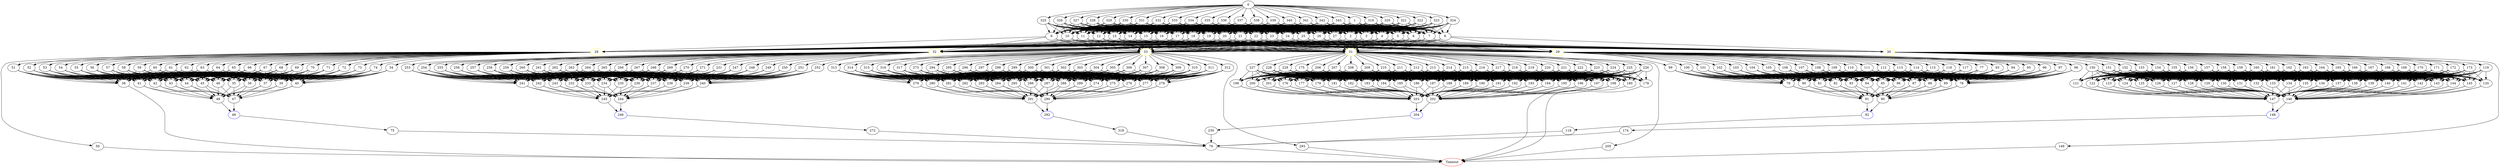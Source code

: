 digraph G {
	0 -> 1;
	0 -> 319;
	0 -> 320;
	0 -> 321;
	0 -> 322;
	0 -> 323;
	0 -> 324;
	0 -> 325;
	0 -> 326;
	0 -> 327;
	0 -> 328;
	0 -> 329;
	0 -> 330;
	0 -> 331;
	0 -> 332;
	0 -> 333;
	0 -> 334;
	0 -> 335;
	0 -> 336;
	0 -> 337;
	0 -> 338;
	0 -> 339;
	0 -> 340;
	0 -> 341;
	0 -> 342;
	0 -> 343;
	1 -> 2;
	1 -> 3;
	1 -> 4;
	1 -> 5;
	1 -> 6;
	1 -> 7;
	1 -> 8;
	1 -> 9;
	1 -> 10;
	1 -> 11;
	1 -> 12;
	1 -> 13;
	1 -> 14;
	1 -> 15;
	1 -> 16;
	1 -> 17;
	1 -> 18;
	1 -> 19;
	1 -> 20;
	1 -> 21;
	1 -> 22;
	1 -> 23;
	1 -> 24;
	1 -> 25;
	1 -> 26;
	1 -> 27;
	2 -> "28";
28 [color=yellow];
	2 -> "29";
29 [color=yellow];
	2 -> "30";
30 [color=yellow];
	2 -> "31";
31 [color=yellow];
	2 -> "32";
32 [color=yellow];
	2 -> "33";
33 [color=yellow];
	3 -> "28";
28 [color=yellow];
	3 -> "29";
29 [color=yellow];
	3 -> "30";
30 [color=yellow];
	3 -> "31";
31 [color=yellow];
	3 -> "32";
32 [color=yellow];
	3 -> "33";
33 [color=yellow];
	4 -> "28";
28 [color=yellow];
	4 -> "29";
29 [color=yellow];
	4 -> "30";
30 [color=yellow];
	4 -> "31";
31 [color=yellow];
	4 -> "32";
32 [color=yellow];
	4 -> "33";
33 [color=yellow];
	5 -> "28";
28 [color=yellow];
	5 -> "29";
29 [color=yellow];
	5 -> "30";
30 [color=yellow];
	5 -> "31";
31 [color=yellow];
	5 -> "32";
32 [color=yellow];
	5 -> "33";
33 [color=yellow];
	6 -> "28";
28 [color=yellow];
	6 -> "29";
29 [color=yellow];
	6 -> "30";
30 [color=yellow];
	6 -> "31";
31 [color=yellow];
	6 -> "32";
32 [color=yellow];
	6 -> "33";
33 [color=yellow];
	7 -> "28";
28 [color=yellow];
	7 -> "29";
29 [color=yellow];
	7 -> "30";
30 [color=yellow];
	7 -> "31";
31 [color=yellow];
	7 -> "32";
32 [color=yellow];
	7 -> "33";
33 [color=yellow];
	8 -> "28";
28 [color=yellow];
	8 -> "29";
29 [color=yellow];
	8 -> "30";
30 [color=yellow];
	8 -> "31";
31 [color=yellow];
	8 -> "32";
32 [color=yellow];
	8 -> "33";
33 [color=yellow];
	9 -> "28";
28 [color=yellow];
	9 -> "29";
29 [color=yellow];
	9 -> "30";
30 [color=yellow];
	9 -> "31";
31 [color=yellow];
	9 -> "32";
32 [color=yellow];
	9 -> "33";
33 [color=yellow];
	10 -> "28";
28 [color=yellow];
	10 -> "29";
29 [color=yellow];
	10 -> "30";
30 [color=yellow];
	10 -> "31";
31 [color=yellow];
	10 -> "32";
32 [color=yellow];
	10 -> "33";
33 [color=yellow];
	11 -> "28";
28 [color=yellow];
	11 -> "29";
29 [color=yellow];
	11 -> "30";
30 [color=yellow];
	11 -> "31";
31 [color=yellow];
	11 -> "32";
32 [color=yellow];
	11 -> "33";
33 [color=yellow];
	12 -> "28";
28 [color=yellow];
	12 -> "29";
29 [color=yellow];
	12 -> "30";
30 [color=yellow];
	12 -> "31";
31 [color=yellow];
	12 -> "32";
32 [color=yellow];
	12 -> "33";
33 [color=yellow];
	13 -> "28";
28 [color=yellow];
	13 -> "29";
29 [color=yellow];
	13 -> "30";
30 [color=yellow];
	13 -> "31";
31 [color=yellow];
	13 -> "32";
32 [color=yellow];
	13 -> "33";
33 [color=yellow];
	14 -> "28";
28 [color=yellow];
	14 -> "29";
29 [color=yellow];
	14 -> "30";
30 [color=yellow];
	14 -> "31";
31 [color=yellow];
	14 -> "32";
32 [color=yellow];
	14 -> "33";
33 [color=yellow];
	15 -> "28";
28 [color=yellow];
	15 -> "29";
29 [color=yellow];
	15 -> "30";
30 [color=yellow];
	15 -> "31";
31 [color=yellow];
	15 -> "32";
32 [color=yellow];
	15 -> "33";
33 [color=yellow];
	16 -> "28";
28 [color=yellow];
	16 -> "29";
29 [color=yellow];
	16 -> "30";
30 [color=yellow];
	16 -> "31";
31 [color=yellow];
	16 -> "32";
32 [color=yellow];
	16 -> "33";
33 [color=yellow];
	17 -> "28";
28 [color=yellow];
	17 -> "29";
29 [color=yellow];
	17 -> "30";
30 [color=yellow];
	17 -> "31";
31 [color=yellow];
	17 -> "32";
32 [color=yellow];
	17 -> "33";
33 [color=yellow];
	18 -> "28";
28 [color=yellow];
	18 -> "29";
29 [color=yellow];
	18 -> "30";
30 [color=yellow];
	18 -> "31";
31 [color=yellow];
	18 -> "32";
32 [color=yellow];
	18 -> "33";
33 [color=yellow];
	19 -> "28";
28 [color=yellow];
	19 -> "29";
29 [color=yellow];
	19 -> "30";
30 [color=yellow];
	19 -> "31";
31 [color=yellow];
	19 -> "32";
32 [color=yellow];
	19 -> "33";
33 [color=yellow];
	20 -> "28";
28 [color=yellow];
	20 -> "29";
29 [color=yellow];
	20 -> "30";
30 [color=yellow];
	20 -> "31";
31 [color=yellow];
	20 -> "32";
32 [color=yellow];
	20 -> "33";
33 [color=yellow];
	21 -> "28";
28 [color=yellow];
	21 -> "29";
29 [color=yellow];
	21 -> "30";
30 [color=yellow];
	21 -> "31";
31 [color=yellow];
	21 -> "32";
32 [color=yellow];
	21 -> "33";
33 [color=yellow];
	22 -> "28";
28 [color=yellow];
	22 -> "29";
29 [color=yellow];
	22 -> "30";
30 [color=yellow];
	22 -> "31";
31 [color=yellow];
	22 -> "32";
32 [color=yellow];
	22 -> "33";
33 [color=yellow];
	23 -> "28";
28 [color=yellow];
	23 -> "29";
29 [color=yellow];
	23 -> "30";
30 [color=yellow];
	23 -> "31";
31 [color=yellow];
	23 -> "32";
32 [color=yellow];
	23 -> "33";
33 [color=yellow];
	24 -> "28";
28 [color=yellow];
	24 -> "29";
29 [color=yellow];
	24 -> "30";
30 [color=yellow];
	24 -> "31";
31 [color=yellow];
	24 -> "32";
32 [color=yellow];
	24 -> "33";
33 [color=yellow];
	25 -> "28";
28 [color=yellow];
	25 -> "29";
29 [color=yellow];
	25 -> "30";
30 [color=yellow];
	25 -> "31";
31 [color=yellow];
	25 -> "32";
32 [color=yellow];
	25 -> "33";
33 [color=yellow];
	26 -> "28";
28 [color=yellow];
	26 -> "29";
29 [color=yellow];
	26 -> "30";
30 [color=yellow];
	26 -> "31";
31 [color=yellow];
	26 -> "32";
32 [color=yellow];
	26 -> "33";
33 [color=yellow];
	27 -> "28";
28 [color=yellow];
	27 -> "29";
29 [color=yellow];
	27 -> "30";
30 [color=yellow];
	27 -> "31";
31 [color=yellow];
	27 -> "32";
32 [color=yellow];
	27 -> "33";
33 [color=yellow];
	28 -> 34;
	28 -> 50;
	28 -> 51;
	28 -> 52;
	28 -> 53;
	28 -> 54;
	28 -> 55;
	28 -> 56;
	28 -> 57;
	28 -> 58;
	28 -> 59;
	28 -> 60;
	28 -> 61;
	28 -> 62;
	28 -> 63;
	28 -> 64;
	28 -> 65;
	28 -> 66;
	28 -> 67;
	28 -> 68;
	28 -> 69;
	28 -> 70;
	28 -> 71;
	28 -> 72;
	28 -> 73;
	28 -> 74;
	29 -> 77;
	29 -> 93;
	29 -> 94;
	29 -> 95;
	29 -> 96;
	29 -> 97;
	29 -> 98;
	29 -> 99;
	29 -> 100;
	29 -> 101;
	29 -> 102;
	29 -> 103;
	29 -> 104;
	29 -> 105;
	29 -> 106;
	29 -> 107;
	29 -> 108;
	29 -> 109;
	29 -> 110;
	29 -> 111;
	29 -> 112;
	29 -> 113;
	29 -> 114;
	29 -> 115;
	29 -> 116;
	29 -> 117;
	30 -> 119;
	30 -> 149;
	30 -> 150;
	30 -> 151;
	30 -> 152;
	30 -> 153;
	30 -> 154;
	30 -> 155;
	30 -> 156;
	30 -> 157;
	30 -> 158;
	30 -> 159;
	30 -> 160;
	30 -> 161;
	30 -> 162;
	30 -> 163;
	30 -> 164;
	30 -> 165;
	30 -> 166;
	30 -> 167;
	30 -> 168;
	30 -> 169;
	30 -> 170;
	30 -> 171;
	30 -> 172;
	30 -> 173;
	31 -> 175;
	31 -> 205;
	31 -> 206;
	31 -> 207;
	31 -> 208;
	31 -> 209;
	31 -> 210;
	31 -> 211;
	31 -> 212;
	31 -> 213;
	31 -> 214;
	31 -> 215;
	31 -> 216;
	31 -> 217;
	31 -> 218;
	31 -> 219;
	31 -> 220;
	31 -> 221;
	31 -> 222;
	31 -> 223;
	31 -> 224;
	31 -> 225;
	31 -> 226;
	31 -> 227;
	31 -> 228;
	31 -> 229;
	32 -> 231;
	32 -> 247;
	32 -> 248;
	32 -> 249;
	32 -> 250;
	32 -> 251;
	32 -> 252;
	32 -> 253;
	32 -> 254;
	32 -> 255;
	32 -> 256;
	32 -> 257;
	32 -> 258;
	32 -> 259;
	32 -> 260;
	32 -> 261;
	32 -> 262;
	32 -> 263;
	32 -> 264;
	32 -> 265;
	32 -> 266;
	32 -> 267;
	32 -> 268;
	32 -> 269;
	32 -> 270;
	32 -> 271;
	33 -> 273;
	33 -> 293;
	33 -> 294;
	33 -> 295;
	33 -> 296;
	33 -> 297;
	33 -> 298;
	33 -> 299;
	33 -> 300;
	33 -> 301;
	33 -> 302;
	33 -> 303;
	33 -> 304;
	33 -> 305;
	33 -> 306;
	33 -> 307;
	33 -> 308;
	33 -> 309;
	33 -> 310;
	33 -> 311;
	33 -> 312;
	33 -> 313;
	33 -> 314;
	33 -> 315;
	33 -> 316;
	33 -> 317;
	34 -> 35;
	34 -> 36;
	34 -> 37;
	34 -> 38;
	34 -> 39;
	34 -> 40;
	34 -> 41;
	34 -> 42;
	34 -> 43;
	34 -> 44;
	34 -> 45;
	34 -> 46;
	35 -> 47;
	35 -> 48;
	36 -> 47;
	36 -> 48;
	37 -> 47;
	37 -> 48;
	38 -> "Timeout";
Timeout [color=red];
	39 -> 47;
	39 -> 48;
	40 -> 47;
	40 -> 48;
	41 -> 47;
	41 -> 48;
	42 -> 47;
	42 -> 48;
	43 -> 47;
	43 -> 48;
	44 -> 47;
	44 -> 48;
	45 -> 47;
	45 -> 48;
	46 -> 47;
	46 -> 48;
	47 -> "49";
49 [color=blue];
	48 -> "49";
49 [color=blue];
	49 -> 75;
	50 -> "Timeout";
Timeout [color=red];
	51 -> 35;
	51 -> 36;
	51 -> 37;
	51 -> 38;
	51 -> 39;
	51 -> 40;
	51 -> 41;
	51 -> 42;
	51 -> 43;
	51 -> 44;
	51 -> 45;
	51 -> 46;
	52 -> 35;
	52 -> 36;
	52 -> 37;
	52 -> 38;
	52 -> 39;
	52 -> 40;
	52 -> 41;
	52 -> 42;
	52 -> 43;
	52 -> 44;
	52 -> 45;
	52 -> 46;
	53 -> 35;
	53 -> 36;
	53 -> 37;
	53 -> 38;
	53 -> 39;
	53 -> 40;
	53 -> 41;
	53 -> 42;
	53 -> 43;
	53 -> 44;
	53 -> 45;
	53 -> 46;
	54 -> 35;
	54 -> 36;
	54 -> 37;
	54 -> 38;
	54 -> 39;
	54 -> 40;
	54 -> 41;
	54 -> 42;
	54 -> 43;
	54 -> 44;
	54 -> 45;
	54 -> 46;
	55 -> 35;
	55 -> 36;
	55 -> 37;
	55 -> 38;
	55 -> 39;
	55 -> 40;
	55 -> 41;
	55 -> 42;
	55 -> 43;
	55 -> 44;
	55 -> 45;
	55 -> 46;
	56 -> 35;
	56 -> 36;
	56 -> 37;
	56 -> 38;
	56 -> 39;
	56 -> 40;
	56 -> 41;
	56 -> 42;
	56 -> 43;
	56 -> 44;
	56 -> 45;
	56 -> 46;
	57 -> 35;
	57 -> 36;
	57 -> 37;
	57 -> 38;
	57 -> 39;
	57 -> 40;
	57 -> 41;
	57 -> 42;
	57 -> 43;
	57 -> 44;
	57 -> 45;
	57 -> 46;
	58 -> 35;
	58 -> 36;
	58 -> 37;
	58 -> 38;
	58 -> 39;
	58 -> 40;
	58 -> 41;
	58 -> 42;
	58 -> 43;
	58 -> 44;
	58 -> 45;
	58 -> 46;
	59 -> 35;
	59 -> 36;
	59 -> 37;
	59 -> 38;
	59 -> 39;
	59 -> 40;
	59 -> 41;
	59 -> 42;
	59 -> 43;
	59 -> 44;
	59 -> 45;
	59 -> 46;
	60 -> 35;
	60 -> 36;
	60 -> 37;
	60 -> 38;
	60 -> 39;
	60 -> 40;
	60 -> 41;
	60 -> 42;
	60 -> 43;
	60 -> 44;
	60 -> 45;
	60 -> 46;
	61 -> 35;
	61 -> 36;
	61 -> 37;
	61 -> 38;
	61 -> 39;
	61 -> 40;
	61 -> 41;
	61 -> 42;
	61 -> 43;
	61 -> 44;
	61 -> 45;
	61 -> 46;
	62 -> 35;
	62 -> 36;
	62 -> 37;
	62 -> 38;
	62 -> 39;
	62 -> 40;
	62 -> 41;
	62 -> 42;
	62 -> 43;
	62 -> 44;
	62 -> 45;
	62 -> 46;
	63 -> 35;
	63 -> 36;
	63 -> 37;
	63 -> 38;
	63 -> 39;
	63 -> 40;
	63 -> 41;
	63 -> 42;
	63 -> 43;
	63 -> 44;
	63 -> 45;
	63 -> 46;
	64 -> 35;
	64 -> 36;
	64 -> 37;
	64 -> 38;
	64 -> 39;
	64 -> 40;
	64 -> 41;
	64 -> 42;
	64 -> 43;
	64 -> 44;
	64 -> 45;
	64 -> 46;
	65 -> 35;
	65 -> 36;
	65 -> 37;
	65 -> 38;
	65 -> 39;
	65 -> 40;
	65 -> 41;
	65 -> 42;
	65 -> 43;
	65 -> 44;
	65 -> 45;
	65 -> 46;
	66 -> 35;
	66 -> 36;
	66 -> 37;
	66 -> 38;
	66 -> 39;
	66 -> 40;
	66 -> 41;
	66 -> 42;
	66 -> 43;
	66 -> 44;
	66 -> 45;
	66 -> 46;
	67 -> 35;
	67 -> 36;
	67 -> 37;
	67 -> 38;
	67 -> 39;
	67 -> 40;
	67 -> 41;
	67 -> 42;
	67 -> 43;
	67 -> 44;
	67 -> 45;
	67 -> 46;
	68 -> 35;
	68 -> 36;
	68 -> 37;
	68 -> 38;
	68 -> 39;
	68 -> 40;
	68 -> 41;
	68 -> 42;
	68 -> 43;
	68 -> 44;
	68 -> 45;
	68 -> 46;
	69 -> 35;
	69 -> 36;
	69 -> 37;
	69 -> 38;
	69 -> 39;
	69 -> 40;
	69 -> 41;
	69 -> 42;
	69 -> 43;
	69 -> 44;
	69 -> 45;
	69 -> 46;
	70 -> 35;
	70 -> 36;
	70 -> 37;
	70 -> 38;
	70 -> 39;
	70 -> 40;
	70 -> 41;
	70 -> 42;
	70 -> 43;
	70 -> 44;
	70 -> 45;
	70 -> 46;
	71 -> 35;
	71 -> 36;
	71 -> 37;
	71 -> 38;
	71 -> 39;
	71 -> 40;
	71 -> 41;
	71 -> 42;
	71 -> 43;
	71 -> 44;
	71 -> 45;
	71 -> 46;
	72 -> 35;
	72 -> 36;
	72 -> 37;
	72 -> 38;
	72 -> 39;
	72 -> 40;
	72 -> 41;
	72 -> 42;
	72 -> 43;
	72 -> 44;
	72 -> 45;
	72 -> 46;
	73 -> 35;
	73 -> 36;
	73 -> 37;
	73 -> 38;
	73 -> 39;
	73 -> 40;
	73 -> 41;
	73 -> 42;
	73 -> 43;
	73 -> 44;
	73 -> 45;
	73 -> 46;
	74 -> 35;
	74 -> 36;
	74 -> 37;
	74 -> 38;
	74 -> 39;
	74 -> 40;
	74 -> 41;
	74 -> 42;
	74 -> 43;
	74 -> 44;
	74 -> 45;
	74 -> 46;
	75 -> 76;
	76 -> "Timeout";
Timeout [color=red];
	77 -> 78;
	77 -> 79;
	77 -> 80;
	77 -> 81;
	77 -> 82;
	77 -> 83;
	77 -> 84;
	77 -> 85;
	77 -> 86;
	77 -> 87;
	77 -> 88;
	77 -> 89;
	78 -> 90;
	78 -> 91;
	79 -> 90;
	79 -> 91;
	80 -> 90;
	80 -> 91;
	81 -> 90;
	81 -> 91;
	82 -> 90;
	82 -> 91;
	83 -> 90;
	83 -> 91;
	84 -> 90;
	84 -> 91;
	85 -> 90;
	85 -> 91;
	86 -> 90;
	86 -> 91;
	87 -> 90;
	87 -> 91;
	88 -> 90;
	88 -> 91;
	89 -> 90;
	89 -> 91;
	90 -> "92";
92 [color=blue];
	91 -> "92";
92 [color=blue];
	92 -> 118;
	93 -> 78;
	93 -> 79;
	93 -> 80;
	93 -> 81;
	93 -> 82;
	93 -> 83;
	93 -> 84;
	93 -> 85;
	93 -> 86;
	93 -> 87;
	93 -> 88;
	93 -> 89;
	94 -> 78;
	94 -> 79;
	94 -> 80;
	94 -> 81;
	94 -> 82;
	94 -> 83;
	94 -> 84;
	94 -> 85;
	94 -> 86;
	94 -> 87;
	94 -> 88;
	94 -> 89;
	95 -> 78;
	95 -> 79;
	95 -> 80;
	95 -> 81;
	95 -> 82;
	95 -> 83;
	95 -> 84;
	95 -> 85;
	95 -> 86;
	95 -> 87;
	95 -> 88;
	95 -> 89;
	96 -> 78;
	96 -> 79;
	96 -> 80;
	96 -> 81;
	96 -> 82;
	96 -> 83;
	96 -> 84;
	96 -> 85;
	96 -> 86;
	96 -> 87;
	96 -> 88;
	96 -> 89;
	97 -> 78;
	97 -> 79;
	97 -> 80;
	97 -> 81;
	97 -> 82;
	97 -> 83;
	97 -> 84;
	97 -> 85;
	97 -> 86;
	97 -> 87;
	97 -> 88;
	97 -> 89;
	98 -> 78;
	98 -> 79;
	98 -> 80;
	98 -> 81;
	98 -> 82;
	98 -> 83;
	98 -> 84;
	98 -> 85;
	98 -> 86;
	98 -> 87;
	98 -> 88;
	98 -> 89;
	99 -> 78;
	99 -> 79;
	99 -> 80;
	99 -> 81;
	99 -> 82;
	99 -> 83;
	99 -> 84;
	99 -> 85;
	99 -> 86;
	99 -> 87;
	99 -> 88;
	99 -> 89;
	100 -> 78;
	100 -> 79;
	100 -> 80;
	100 -> 81;
	100 -> 82;
	100 -> 83;
	100 -> 84;
	100 -> 85;
	100 -> 86;
	100 -> 87;
	100 -> 88;
	100 -> 89;
	101 -> 78;
	101 -> 79;
	101 -> 80;
	101 -> 81;
	101 -> 82;
	101 -> 83;
	101 -> 84;
	101 -> 85;
	101 -> 86;
	101 -> 87;
	101 -> 88;
	101 -> 89;
	102 -> 78;
	102 -> 79;
	102 -> 80;
	102 -> 81;
	102 -> 82;
	102 -> 83;
	102 -> 84;
	102 -> 85;
	102 -> 86;
	102 -> 87;
	102 -> 88;
	102 -> 89;
	103 -> 78;
	103 -> 79;
	103 -> 80;
	103 -> 81;
	103 -> 82;
	103 -> 83;
	103 -> 84;
	103 -> 85;
	103 -> 86;
	103 -> 87;
	103 -> 88;
	103 -> 89;
	104 -> 78;
	104 -> 79;
	104 -> 80;
	104 -> 81;
	104 -> 82;
	104 -> 83;
	104 -> 84;
	104 -> 85;
	104 -> 86;
	104 -> 87;
	104 -> 88;
	104 -> 89;
	105 -> 78;
	105 -> 79;
	105 -> 80;
	105 -> 81;
	105 -> 82;
	105 -> 83;
	105 -> 84;
	105 -> 85;
	105 -> 86;
	105 -> 87;
	105 -> 88;
	105 -> 89;
	106 -> 78;
	106 -> 79;
	106 -> 80;
	106 -> 81;
	106 -> 82;
	106 -> 83;
	106 -> 84;
	106 -> 85;
	106 -> 86;
	106 -> 87;
	106 -> 88;
	106 -> 89;
	107 -> 78;
	107 -> 79;
	107 -> 80;
	107 -> 81;
	107 -> 82;
	107 -> 83;
	107 -> 84;
	107 -> 85;
	107 -> 86;
	107 -> 87;
	107 -> 88;
	107 -> 89;
	108 -> 78;
	108 -> 79;
	108 -> 80;
	108 -> 81;
	108 -> 82;
	108 -> 83;
	108 -> 84;
	108 -> 85;
	108 -> 86;
	108 -> 87;
	108 -> 88;
	108 -> 89;
	109 -> 78;
	109 -> 79;
	109 -> 80;
	109 -> 81;
	109 -> 82;
	109 -> 83;
	109 -> 84;
	109 -> 85;
	109 -> 86;
	109 -> 87;
	109 -> 88;
	109 -> 89;
	110 -> 78;
	110 -> 79;
	110 -> 80;
	110 -> 81;
	110 -> 82;
	110 -> 83;
	110 -> 84;
	110 -> 85;
	110 -> 86;
	110 -> 87;
	110 -> 88;
	110 -> 89;
	111 -> 78;
	111 -> 79;
	111 -> 80;
	111 -> 81;
	111 -> 82;
	111 -> 83;
	111 -> 84;
	111 -> 85;
	111 -> 86;
	111 -> 87;
	111 -> 88;
	111 -> 89;
	112 -> 78;
	112 -> 79;
	112 -> 80;
	112 -> 81;
	112 -> 82;
	112 -> 83;
	112 -> 84;
	112 -> 85;
	112 -> 86;
	112 -> 87;
	112 -> 88;
	112 -> 89;
	113 -> 78;
	113 -> 79;
	113 -> 80;
	113 -> 81;
	113 -> 82;
	113 -> 83;
	113 -> 84;
	113 -> 85;
	113 -> 86;
	113 -> 87;
	113 -> 88;
	113 -> 89;
	114 -> 78;
	114 -> 79;
	114 -> 80;
	114 -> 81;
	114 -> 82;
	114 -> 83;
	114 -> 84;
	114 -> 85;
	114 -> 86;
	114 -> 87;
	114 -> 88;
	114 -> 89;
	115 -> 78;
	115 -> 79;
	115 -> 80;
	115 -> 81;
	115 -> 82;
	115 -> 83;
	115 -> 84;
	115 -> 85;
	115 -> 86;
	115 -> 87;
	115 -> 88;
	115 -> 89;
	116 -> 78;
	116 -> 79;
	116 -> 80;
	116 -> 81;
	116 -> 82;
	116 -> 83;
	116 -> 84;
	116 -> 85;
	116 -> 86;
	116 -> 87;
	116 -> 88;
	116 -> 89;
	117 -> 78;
	117 -> 79;
	117 -> 80;
	117 -> 81;
	117 -> 82;
	117 -> 83;
	117 -> 84;
	117 -> 85;
	117 -> 86;
	117 -> 87;
	117 -> 88;
	117 -> 89;
	118 -> 76;
	119 -> 120;
	119 -> 121;
	119 -> 122;
	119 -> 123;
	119 -> 124;
	119 -> 125;
	119 -> 126;
	119 -> 127;
	119 -> 128;
	119 -> 129;
	119 -> 130;
	119 -> 131;
	119 -> 132;
	119 -> 133;
	119 -> 134;
	119 -> 135;
	119 -> 136;
	119 -> 137;
	119 -> 138;
	119 -> 139;
	119 -> 140;
	119 -> 141;
	119 -> 142;
	119 -> 143;
	119 -> 144;
	119 -> 145;
	120 -> 146;
	120 -> 147;
	121 -> 146;
	121 -> 147;
	122 -> 146;
	122 -> 147;
	123 -> 146;
	123 -> 147;
	124 -> 146;
	124 -> 147;
	125 -> 146;
	125 -> 147;
	126 -> 146;
	126 -> 147;
	127 -> 146;
	127 -> 147;
	128 -> 146;
	128 -> 147;
	129 -> 146;
	129 -> 147;
	130 -> 146;
	130 -> 147;
	131 -> 146;
	131 -> 147;
	132 -> 146;
	132 -> 147;
	133 -> 146;
	133 -> 147;
	134 -> 146;
	134 -> 147;
	135 -> 146;
	135 -> 147;
	136 -> 146;
	136 -> 147;
	137 -> 146;
	137 -> 147;
	138 -> 146;
	138 -> 147;
	139 -> 146;
	139 -> 147;
	140 -> 146;
	140 -> 147;
	141 -> 146;
	141 -> 147;
	142 -> 146;
	142 -> 147;
	143 -> 146;
	143 -> 147;
	144 -> 146;
	144 -> 147;
	145 -> 146;
	145 -> 147;
	146 -> "148";
148 [color=blue];
	147 -> "148";
148 [color=blue];
	148 -> 174;
	149 -> "Timeout";
Timeout [color=red];
	150 -> 120;
	150 -> 121;
	150 -> 122;
	150 -> 123;
	150 -> 124;
	150 -> 125;
	150 -> 126;
	150 -> 127;
	150 -> 128;
	150 -> 129;
	150 -> 130;
	150 -> 131;
	150 -> 132;
	150 -> 133;
	150 -> 134;
	150 -> 135;
	150 -> 136;
	150 -> 137;
	150 -> 138;
	150 -> 139;
	150 -> 140;
	150 -> 141;
	150 -> 142;
	150 -> 143;
	150 -> 144;
	150 -> 145;
	151 -> 120;
	151 -> 121;
	151 -> 122;
	151 -> 123;
	151 -> 124;
	151 -> 125;
	151 -> 126;
	151 -> 127;
	151 -> 128;
	151 -> 129;
	151 -> 130;
	151 -> 131;
	151 -> 132;
	151 -> 133;
	151 -> 134;
	151 -> 135;
	151 -> 136;
	151 -> 137;
	151 -> 138;
	151 -> 139;
	151 -> 140;
	151 -> 141;
	151 -> 142;
	151 -> 143;
	151 -> 144;
	151 -> 145;
	152 -> 120;
	152 -> 121;
	152 -> 122;
	152 -> 123;
	152 -> 124;
	152 -> 125;
	152 -> 126;
	152 -> 127;
	152 -> 128;
	152 -> 129;
	152 -> 130;
	152 -> 131;
	152 -> 132;
	152 -> 133;
	152 -> 134;
	152 -> 135;
	152 -> 136;
	152 -> 137;
	152 -> 138;
	152 -> 139;
	152 -> 140;
	152 -> 141;
	152 -> 142;
	152 -> 143;
	152 -> 144;
	152 -> 145;
	153 -> 120;
	153 -> 121;
	153 -> 122;
	153 -> 123;
	153 -> 124;
	153 -> 125;
	153 -> 126;
	153 -> 127;
	153 -> 128;
	153 -> 129;
	153 -> 130;
	153 -> 131;
	153 -> 132;
	153 -> 133;
	153 -> 134;
	153 -> 135;
	153 -> 136;
	153 -> 137;
	153 -> 138;
	153 -> 139;
	153 -> 140;
	153 -> 141;
	153 -> 142;
	153 -> 143;
	153 -> 144;
	153 -> 145;
	154 -> 120;
	154 -> 121;
	154 -> 122;
	154 -> 123;
	154 -> 124;
	154 -> 125;
	154 -> 126;
	154 -> 127;
	154 -> 128;
	154 -> 129;
	154 -> 130;
	154 -> 131;
	154 -> 132;
	154 -> 133;
	154 -> 134;
	154 -> 135;
	154 -> 136;
	154 -> 137;
	154 -> 138;
	154 -> 139;
	154 -> 140;
	154 -> 141;
	154 -> 142;
	154 -> 143;
	154 -> 144;
	154 -> 145;
	155 -> 120;
	155 -> 121;
	155 -> 122;
	155 -> 123;
	155 -> 124;
	155 -> 125;
	155 -> 126;
	155 -> 127;
	155 -> 128;
	155 -> 129;
	155 -> 130;
	155 -> 131;
	155 -> 132;
	155 -> 133;
	155 -> 134;
	155 -> 135;
	155 -> 136;
	155 -> 137;
	155 -> 138;
	155 -> 139;
	155 -> 140;
	155 -> 141;
	155 -> 142;
	155 -> 143;
	155 -> 144;
	155 -> 145;
	156 -> 120;
	156 -> 121;
	156 -> 122;
	156 -> 123;
	156 -> 124;
	156 -> 125;
	156 -> 126;
	156 -> 127;
	156 -> 128;
	156 -> 129;
	156 -> 130;
	156 -> 131;
	156 -> 132;
	156 -> 133;
	156 -> 134;
	156 -> 135;
	156 -> 136;
	156 -> 137;
	156 -> 138;
	156 -> 139;
	156 -> 140;
	156 -> 141;
	156 -> 142;
	156 -> 143;
	156 -> 144;
	156 -> 145;
	157 -> 120;
	157 -> 121;
	157 -> 122;
	157 -> 123;
	157 -> 124;
	157 -> 125;
	157 -> 126;
	157 -> 127;
	157 -> 128;
	157 -> 129;
	157 -> 130;
	157 -> 131;
	157 -> 132;
	157 -> 133;
	157 -> 134;
	157 -> 135;
	157 -> 136;
	157 -> 137;
	157 -> 138;
	157 -> 139;
	157 -> 140;
	157 -> 141;
	157 -> 142;
	157 -> 143;
	157 -> 144;
	157 -> 145;
	158 -> 120;
	158 -> 121;
	158 -> 122;
	158 -> 123;
	158 -> 124;
	158 -> 125;
	158 -> 126;
	158 -> 127;
	158 -> 128;
	158 -> 129;
	158 -> 130;
	158 -> 131;
	158 -> 132;
	158 -> 133;
	158 -> 134;
	158 -> 135;
	158 -> 136;
	158 -> 137;
	158 -> 138;
	158 -> 139;
	158 -> 140;
	158 -> 141;
	158 -> 142;
	158 -> 143;
	158 -> 144;
	158 -> 145;
	159 -> 120;
	159 -> 121;
	159 -> 122;
	159 -> 123;
	159 -> 124;
	159 -> 125;
	159 -> 126;
	159 -> 127;
	159 -> 128;
	159 -> 129;
	159 -> 130;
	159 -> 131;
	159 -> 132;
	159 -> 133;
	159 -> 134;
	159 -> 135;
	159 -> 136;
	159 -> 137;
	159 -> 138;
	159 -> 139;
	159 -> 140;
	159 -> 141;
	159 -> 142;
	159 -> 143;
	159 -> 144;
	159 -> 145;
	160 -> 120;
	160 -> 121;
	160 -> 122;
	160 -> 123;
	160 -> 124;
	160 -> 125;
	160 -> 126;
	160 -> 127;
	160 -> 128;
	160 -> 129;
	160 -> 130;
	160 -> 131;
	160 -> 132;
	160 -> 133;
	160 -> 134;
	160 -> 135;
	160 -> 136;
	160 -> 137;
	160 -> 138;
	160 -> 139;
	160 -> 140;
	160 -> 141;
	160 -> 142;
	160 -> 143;
	160 -> 144;
	160 -> 145;
	161 -> 120;
	161 -> 121;
	161 -> 122;
	161 -> 123;
	161 -> 124;
	161 -> 125;
	161 -> 126;
	161 -> 127;
	161 -> 128;
	161 -> 129;
	161 -> 130;
	161 -> 131;
	161 -> 132;
	161 -> 133;
	161 -> 134;
	161 -> 135;
	161 -> 136;
	161 -> 137;
	161 -> 138;
	161 -> 139;
	161 -> 140;
	161 -> 141;
	161 -> 142;
	161 -> 143;
	161 -> 144;
	161 -> 145;
	162 -> 120;
	162 -> 121;
	162 -> 122;
	162 -> 123;
	162 -> 124;
	162 -> 125;
	162 -> 126;
	162 -> 127;
	162 -> 128;
	162 -> 129;
	162 -> 130;
	162 -> 131;
	162 -> 132;
	162 -> 133;
	162 -> 134;
	162 -> 135;
	162 -> 136;
	162 -> 137;
	162 -> 138;
	162 -> 139;
	162 -> 140;
	162 -> 141;
	162 -> 142;
	162 -> 143;
	162 -> 144;
	162 -> 145;
	163 -> 120;
	163 -> 121;
	163 -> 122;
	163 -> 123;
	163 -> 124;
	163 -> 125;
	163 -> 126;
	163 -> 127;
	163 -> 128;
	163 -> 129;
	163 -> 130;
	163 -> 131;
	163 -> 132;
	163 -> 133;
	163 -> 134;
	163 -> 135;
	163 -> 136;
	163 -> 137;
	163 -> 138;
	163 -> 139;
	163 -> 140;
	163 -> 141;
	163 -> 142;
	163 -> 143;
	163 -> 144;
	163 -> 145;
	164 -> 120;
	164 -> 121;
	164 -> 122;
	164 -> 123;
	164 -> 124;
	164 -> 125;
	164 -> 126;
	164 -> 127;
	164 -> 128;
	164 -> 129;
	164 -> 130;
	164 -> 131;
	164 -> 132;
	164 -> 133;
	164 -> 134;
	164 -> 135;
	164 -> 136;
	164 -> 137;
	164 -> 138;
	164 -> 139;
	164 -> 140;
	164 -> 141;
	164 -> 142;
	164 -> 143;
	164 -> 144;
	164 -> 145;
	165 -> 120;
	165 -> 121;
	165 -> 122;
	165 -> 123;
	165 -> 124;
	165 -> 125;
	165 -> 126;
	165 -> 127;
	165 -> 128;
	165 -> 129;
	165 -> 130;
	165 -> 131;
	165 -> 132;
	165 -> 133;
	165 -> 134;
	165 -> 135;
	165 -> 136;
	165 -> 137;
	165 -> 138;
	165 -> 139;
	165 -> 140;
	165 -> 141;
	165 -> 142;
	165 -> 143;
	165 -> 144;
	165 -> 145;
	166 -> 120;
	166 -> 121;
	166 -> 122;
	166 -> 123;
	166 -> 124;
	166 -> 125;
	166 -> 126;
	166 -> 127;
	166 -> 128;
	166 -> 129;
	166 -> 130;
	166 -> 131;
	166 -> 132;
	166 -> 133;
	166 -> 134;
	166 -> 135;
	166 -> 136;
	166 -> 137;
	166 -> 138;
	166 -> 139;
	166 -> 140;
	166 -> 141;
	166 -> 142;
	166 -> 143;
	166 -> 144;
	166 -> 145;
	167 -> 120;
	167 -> 121;
	167 -> 122;
	167 -> 123;
	167 -> 124;
	167 -> 125;
	167 -> 126;
	167 -> 127;
	167 -> 128;
	167 -> 129;
	167 -> 130;
	167 -> 131;
	167 -> 132;
	167 -> 133;
	167 -> 134;
	167 -> 135;
	167 -> 136;
	167 -> 137;
	167 -> 138;
	167 -> 139;
	167 -> 140;
	167 -> 141;
	167 -> 142;
	167 -> 143;
	167 -> 144;
	167 -> 145;
	168 -> 120;
	168 -> 121;
	168 -> 122;
	168 -> 123;
	168 -> 124;
	168 -> 125;
	168 -> 126;
	168 -> 127;
	168 -> 128;
	168 -> 129;
	168 -> 130;
	168 -> 131;
	168 -> 132;
	168 -> 133;
	168 -> 134;
	168 -> 135;
	168 -> 136;
	168 -> 137;
	168 -> 138;
	168 -> 139;
	168 -> 140;
	168 -> 141;
	168 -> 142;
	168 -> 143;
	168 -> 144;
	168 -> 145;
	169 -> 120;
	169 -> 121;
	169 -> 122;
	169 -> 123;
	169 -> 124;
	169 -> 125;
	169 -> 126;
	169 -> 127;
	169 -> 128;
	169 -> 129;
	169 -> 130;
	169 -> 131;
	169 -> 132;
	169 -> 133;
	169 -> 134;
	169 -> 135;
	169 -> 136;
	169 -> 137;
	169 -> 138;
	169 -> 139;
	169 -> 140;
	169 -> 141;
	169 -> 142;
	169 -> 143;
	169 -> 144;
	169 -> 145;
	170 -> 120;
	170 -> 121;
	170 -> 122;
	170 -> 123;
	170 -> 124;
	170 -> 125;
	170 -> 126;
	170 -> 127;
	170 -> 128;
	170 -> 129;
	170 -> 130;
	170 -> 131;
	170 -> 132;
	170 -> 133;
	170 -> 134;
	170 -> 135;
	170 -> 136;
	170 -> 137;
	170 -> 138;
	170 -> 139;
	170 -> 140;
	170 -> 141;
	170 -> 142;
	170 -> 143;
	170 -> 144;
	170 -> 145;
	171 -> 120;
	171 -> 121;
	171 -> 122;
	171 -> 123;
	171 -> 124;
	171 -> 125;
	171 -> 126;
	171 -> 127;
	171 -> 128;
	171 -> 129;
	171 -> 130;
	171 -> 131;
	171 -> 132;
	171 -> 133;
	171 -> 134;
	171 -> 135;
	171 -> 136;
	171 -> 137;
	171 -> 138;
	171 -> 139;
	171 -> 140;
	171 -> 141;
	171 -> 142;
	171 -> 143;
	171 -> 144;
	171 -> 145;
	172 -> 120;
	172 -> 121;
	172 -> 122;
	172 -> 123;
	172 -> 124;
	172 -> 125;
	172 -> 126;
	172 -> 127;
	172 -> 128;
	172 -> 129;
	172 -> 130;
	172 -> 131;
	172 -> 132;
	172 -> 133;
	172 -> 134;
	172 -> 135;
	172 -> 136;
	172 -> 137;
	172 -> 138;
	172 -> 139;
	172 -> 140;
	172 -> 141;
	172 -> 142;
	172 -> 143;
	172 -> 144;
	172 -> 145;
	173 -> 120;
	173 -> 121;
	173 -> 122;
	173 -> 123;
	173 -> 124;
	173 -> 125;
	173 -> 126;
	173 -> 127;
	173 -> 128;
	173 -> 129;
	173 -> 130;
	173 -> 131;
	173 -> 132;
	173 -> 133;
	173 -> 134;
	173 -> 135;
	173 -> 136;
	173 -> 137;
	173 -> 138;
	173 -> 139;
	173 -> 140;
	173 -> 141;
	173 -> 142;
	173 -> 143;
	173 -> 144;
	173 -> 145;
	174 -> 76;
	175 -> 176;
	175 -> 177;
	175 -> 178;
	175 -> 179;
	175 -> 180;
	175 -> 181;
	175 -> 182;
	175 -> 183;
	175 -> 184;
	175 -> 185;
	175 -> 186;
	175 -> 187;
	175 -> 188;
	175 -> 189;
	175 -> 190;
	175 -> 191;
	175 -> 192;
	175 -> 193;
	175 -> 194;
	175 -> 195;
	175 -> 196;
	175 -> 197;
	175 -> 198;
	175 -> 199;
	175 -> 200;
	175 -> 201;
	176 -> 202;
	176 -> 203;
	177 -> 202;
	177 -> 203;
	178 -> "Timeout";
Timeout [color=red];
	179 -> 202;
	179 -> 203;
	180 -> "Timeout";
Timeout [color=red];
	181 -> 202;
	181 -> 203;
	182 -> 202;
	182 -> 203;
	183 -> 202;
	183 -> 203;
	184 -> 202;
	184 -> 203;
	185 -> 202;
	185 -> 203;
	186 -> 202;
	186 -> 203;
	187 -> 202;
	187 -> 203;
	188 -> 202;
	188 -> 203;
	189 -> 202;
	189 -> 203;
	190 -> 202;
	190 -> 203;
	191 -> 202;
	191 -> 203;
	192 -> 202;
	192 -> 203;
	193 -> 202;
	193 -> 203;
	194 -> 202;
	194 -> 203;
	195 -> 202;
	195 -> 203;
	196 -> 202;
	196 -> 203;
	197 -> 202;
	197 -> 203;
	198 -> 202;
	198 -> 203;
	199 -> 202;
	199 -> 203;
	200 -> 202;
	200 -> 203;
	201 -> 202;
	201 -> 203;
	202 -> "204";
204 [color=blue];
	203 -> "204";
204 [color=blue];
	204 -> 230;
	205 -> "Timeout";
Timeout [color=red];
	206 -> 176;
	206 -> 177;
	206 -> 178;
	206 -> 179;
	206 -> 180;
	206 -> 181;
	206 -> 182;
	206 -> 183;
	206 -> 184;
	206 -> 185;
	206 -> 186;
	206 -> 187;
	206 -> 188;
	206 -> 189;
	206 -> 190;
	206 -> 191;
	206 -> 192;
	206 -> 193;
	206 -> 194;
	206 -> 195;
	206 -> 196;
	206 -> 197;
	206 -> 198;
	206 -> 199;
	206 -> 200;
	206 -> 201;
	207 -> 176;
	207 -> 177;
	207 -> 178;
	207 -> 179;
	207 -> 180;
	207 -> 181;
	207 -> 182;
	207 -> 183;
	207 -> 184;
	207 -> 185;
	207 -> 186;
	207 -> 187;
	207 -> 188;
	207 -> 189;
	207 -> 190;
	207 -> 191;
	207 -> 192;
	207 -> 193;
	207 -> 194;
	207 -> 195;
	207 -> 196;
	207 -> 197;
	207 -> 198;
	207 -> 199;
	207 -> 200;
	207 -> 201;
	208 -> 176;
	208 -> 177;
	208 -> 178;
	208 -> 179;
	208 -> 180;
	208 -> 181;
	208 -> 182;
	208 -> 183;
	208 -> 184;
	208 -> 185;
	208 -> 186;
	208 -> 187;
	208 -> 188;
	208 -> 189;
	208 -> 190;
	208 -> 191;
	208 -> 192;
	208 -> 193;
	208 -> 194;
	208 -> 195;
	208 -> 196;
	208 -> 197;
	208 -> 198;
	208 -> 199;
	208 -> 200;
	208 -> 201;
	209 -> 176;
	209 -> 177;
	209 -> 178;
	209 -> 179;
	209 -> 180;
	209 -> 181;
	209 -> 182;
	209 -> 183;
	209 -> 184;
	209 -> 185;
	209 -> 186;
	209 -> 187;
	209 -> 188;
	209 -> 189;
	209 -> 190;
	209 -> 191;
	209 -> 192;
	209 -> 193;
	209 -> 194;
	209 -> 195;
	209 -> 196;
	209 -> 197;
	209 -> 198;
	209 -> 199;
	209 -> 200;
	209 -> 201;
	210 -> 176;
	210 -> 177;
	210 -> 178;
	210 -> 179;
	210 -> 180;
	210 -> 181;
	210 -> 182;
	210 -> 183;
	210 -> 184;
	210 -> 185;
	210 -> 186;
	210 -> 187;
	210 -> 188;
	210 -> 189;
	210 -> 190;
	210 -> 191;
	210 -> 192;
	210 -> 193;
	210 -> 194;
	210 -> 195;
	210 -> 196;
	210 -> 197;
	210 -> 198;
	210 -> 199;
	210 -> 200;
	210 -> 201;
	211 -> 176;
	211 -> 177;
	211 -> 178;
	211 -> 179;
	211 -> 180;
	211 -> 181;
	211 -> 182;
	211 -> 183;
	211 -> 184;
	211 -> 185;
	211 -> 186;
	211 -> 187;
	211 -> 188;
	211 -> 189;
	211 -> 190;
	211 -> 191;
	211 -> 192;
	211 -> 193;
	211 -> 194;
	211 -> 195;
	211 -> 196;
	211 -> 197;
	211 -> 198;
	211 -> 199;
	211 -> 200;
	211 -> 201;
	212 -> 176;
	212 -> 177;
	212 -> 178;
	212 -> 179;
	212 -> 180;
	212 -> 181;
	212 -> 182;
	212 -> 183;
	212 -> 184;
	212 -> 185;
	212 -> 186;
	212 -> 187;
	212 -> 188;
	212 -> 189;
	212 -> 190;
	212 -> 191;
	212 -> 192;
	212 -> 193;
	212 -> 194;
	212 -> 195;
	212 -> 196;
	212 -> 197;
	212 -> 198;
	212 -> 199;
	212 -> 200;
	212 -> 201;
	213 -> 176;
	213 -> 177;
	213 -> 178;
	213 -> 179;
	213 -> 180;
	213 -> 181;
	213 -> 182;
	213 -> 183;
	213 -> 184;
	213 -> 185;
	213 -> 186;
	213 -> 187;
	213 -> 188;
	213 -> 189;
	213 -> 190;
	213 -> 191;
	213 -> 192;
	213 -> 193;
	213 -> 194;
	213 -> 195;
	213 -> 196;
	213 -> 197;
	213 -> 198;
	213 -> 199;
	213 -> 200;
	213 -> 201;
	214 -> 176;
	214 -> 177;
	214 -> 178;
	214 -> 179;
	214 -> 180;
	214 -> 181;
	214 -> 182;
	214 -> 183;
	214 -> 184;
	214 -> 185;
	214 -> 186;
	214 -> 187;
	214 -> 188;
	214 -> 189;
	214 -> 190;
	214 -> 191;
	214 -> 192;
	214 -> 193;
	214 -> 194;
	214 -> 195;
	214 -> 196;
	214 -> 197;
	214 -> 198;
	214 -> 199;
	214 -> 200;
	214 -> 201;
	215 -> 176;
	215 -> 177;
	215 -> 178;
	215 -> 179;
	215 -> 180;
	215 -> 181;
	215 -> 182;
	215 -> 183;
	215 -> 184;
	215 -> 185;
	215 -> 186;
	215 -> 187;
	215 -> 188;
	215 -> 189;
	215 -> 190;
	215 -> 191;
	215 -> 192;
	215 -> 193;
	215 -> 194;
	215 -> 195;
	215 -> 196;
	215 -> 197;
	215 -> 198;
	215 -> 199;
	215 -> 200;
	215 -> 201;
	216 -> 176;
	216 -> 177;
	216 -> 178;
	216 -> 179;
	216 -> 180;
	216 -> 181;
	216 -> 182;
	216 -> 183;
	216 -> 184;
	216 -> 185;
	216 -> 186;
	216 -> 187;
	216 -> 188;
	216 -> 189;
	216 -> 190;
	216 -> 191;
	216 -> 192;
	216 -> 193;
	216 -> 194;
	216 -> 195;
	216 -> 196;
	216 -> 197;
	216 -> 198;
	216 -> 199;
	216 -> 200;
	216 -> 201;
	217 -> 176;
	217 -> 177;
	217 -> 178;
	217 -> 179;
	217 -> 180;
	217 -> 181;
	217 -> 182;
	217 -> 183;
	217 -> 184;
	217 -> 185;
	217 -> 186;
	217 -> 187;
	217 -> 188;
	217 -> 189;
	217 -> 190;
	217 -> 191;
	217 -> 192;
	217 -> 193;
	217 -> 194;
	217 -> 195;
	217 -> 196;
	217 -> 197;
	217 -> 198;
	217 -> 199;
	217 -> 200;
	217 -> 201;
	218 -> 176;
	218 -> 177;
	218 -> 178;
	218 -> 179;
	218 -> 180;
	218 -> 181;
	218 -> 182;
	218 -> 183;
	218 -> 184;
	218 -> 185;
	218 -> 186;
	218 -> 187;
	218 -> 188;
	218 -> 189;
	218 -> 190;
	218 -> 191;
	218 -> 192;
	218 -> 193;
	218 -> 194;
	218 -> 195;
	218 -> 196;
	218 -> 197;
	218 -> 198;
	218 -> 199;
	218 -> 200;
	218 -> 201;
	219 -> 176;
	219 -> 177;
	219 -> 178;
	219 -> 179;
	219 -> 180;
	219 -> 181;
	219 -> 182;
	219 -> 183;
	219 -> 184;
	219 -> 185;
	219 -> 186;
	219 -> 187;
	219 -> 188;
	219 -> 189;
	219 -> 190;
	219 -> 191;
	219 -> 192;
	219 -> 193;
	219 -> 194;
	219 -> 195;
	219 -> 196;
	219 -> 197;
	219 -> 198;
	219 -> 199;
	219 -> 200;
	219 -> 201;
	220 -> 176;
	220 -> 177;
	220 -> 178;
	220 -> 179;
	220 -> 180;
	220 -> 181;
	220 -> 182;
	220 -> 183;
	220 -> 184;
	220 -> 185;
	220 -> 186;
	220 -> 187;
	220 -> 188;
	220 -> 189;
	220 -> 190;
	220 -> 191;
	220 -> 192;
	220 -> 193;
	220 -> 194;
	220 -> 195;
	220 -> 196;
	220 -> 197;
	220 -> 198;
	220 -> 199;
	220 -> 200;
	220 -> 201;
	221 -> 176;
	221 -> 177;
	221 -> 178;
	221 -> 179;
	221 -> 180;
	221 -> 181;
	221 -> 182;
	221 -> 183;
	221 -> 184;
	221 -> 185;
	221 -> 186;
	221 -> 187;
	221 -> 188;
	221 -> 189;
	221 -> 190;
	221 -> 191;
	221 -> 192;
	221 -> 193;
	221 -> 194;
	221 -> 195;
	221 -> 196;
	221 -> 197;
	221 -> 198;
	221 -> 199;
	221 -> 200;
	221 -> 201;
	222 -> 176;
	222 -> 177;
	222 -> 178;
	222 -> 179;
	222 -> 180;
	222 -> 181;
	222 -> 182;
	222 -> 183;
	222 -> 184;
	222 -> 185;
	222 -> 186;
	222 -> 187;
	222 -> 188;
	222 -> 189;
	222 -> 190;
	222 -> 191;
	222 -> 192;
	222 -> 193;
	222 -> 194;
	222 -> 195;
	222 -> 196;
	222 -> 197;
	222 -> 198;
	222 -> 199;
	222 -> 200;
	222 -> 201;
	223 -> 176;
	223 -> 177;
	223 -> 178;
	223 -> 179;
	223 -> 180;
	223 -> 181;
	223 -> 182;
	223 -> 183;
	223 -> 184;
	223 -> 185;
	223 -> 186;
	223 -> 187;
	223 -> 188;
	223 -> 189;
	223 -> 190;
	223 -> 191;
	223 -> 192;
	223 -> 193;
	223 -> 194;
	223 -> 195;
	223 -> 196;
	223 -> 197;
	223 -> 198;
	223 -> 199;
	223 -> 200;
	223 -> 201;
	224 -> 176;
	224 -> 177;
	224 -> 178;
	224 -> 179;
	224 -> 180;
	224 -> 181;
	224 -> 182;
	224 -> 183;
	224 -> 184;
	224 -> 185;
	224 -> 186;
	224 -> 187;
	224 -> 188;
	224 -> 189;
	224 -> 190;
	224 -> 191;
	224 -> 192;
	224 -> 193;
	224 -> 194;
	224 -> 195;
	224 -> 196;
	224 -> 197;
	224 -> 198;
	224 -> 199;
	224 -> 200;
	224 -> 201;
	225 -> 176;
	225 -> 177;
	225 -> 178;
	225 -> 179;
	225 -> 180;
	225 -> 181;
	225 -> 182;
	225 -> 183;
	225 -> 184;
	225 -> 185;
	225 -> 186;
	225 -> 187;
	225 -> 188;
	225 -> 189;
	225 -> 190;
	225 -> 191;
	225 -> 192;
	225 -> 193;
	225 -> 194;
	225 -> 195;
	225 -> 196;
	225 -> 197;
	225 -> 198;
	225 -> 199;
	225 -> 200;
	225 -> 201;
	226 -> 176;
	226 -> 177;
	226 -> 178;
	226 -> 179;
	226 -> 180;
	226 -> 181;
	226 -> 182;
	226 -> 183;
	226 -> 184;
	226 -> 185;
	226 -> 186;
	226 -> 187;
	226 -> 188;
	226 -> 189;
	226 -> 190;
	226 -> 191;
	226 -> 192;
	226 -> 193;
	226 -> 194;
	226 -> 195;
	226 -> 196;
	226 -> 197;
	226 -> 198;
	226 -> 199;
	226 -> 200;
	226 -> 201;
	227 -> 176;
	227 -> 177;
	227 -> 178;
	227 -> 179;
	227 -> 180;
	227 -> 181;
	227 -> 182;
	227 -> 183;
	227 -> 184;
	227 -> 185;
	227 -> 186;
	227 -> 187;
	227 -> 188;
	227 -> 189;
	227 -> 190;
	227 -> 191;
	227 -> 192;
	227 -> 193;
	227 -> 194;
	227 -> 195;
	227 -> 196;
	227 -> 197;
	227 -> 198;
	227 -> 199;
	227 -> 200;
	227 -> 201;
	228 -> 176;
	228 -> 177;
	228 -> 178;
	228 -> 179;
	228 -> 180;
	228 -> 181;
	228 -> 182;
	228 -> 183;
	228 -> 184;
	228 -> 185;
	228 -> 186;
	228 -> 187;
	228 -> 188;
	228 -> 189;
	228 -> 190;
	228 -> 191;
	228 -> 192;
	228 -> 193;
	228 -> 194;
	228 -> 195;
	228 -> 196;
	228 -> 197;
	228 -> 198;
	228 -> 199;
	228 -> 200;
	228 -> 201;
	229 -> 176;
	229 -> 177;
	229 -> 178;
	229 -> 179;
	229 -> 180;
	229 -> 181;
	229 -> 182;
	229 -> 183;
	229 -> 184;
	229 -> 185;
	229 -> 186;
	229 -> 187;
	229 -> 188;
	229 -> 189;
	229 -> 190;
	229 -> 191;
	229 -> 192;
	229 -> 193;
	229 -> 194;
	229 -> 195;
	229 -> 196;
	229 -> 197;
	229 -> 198;
	229 -> 199;
	229 -> 200;
	229 -> 201;
	230 -> 76;
	231 -> 232;
	231 -> 233;
	231 -> 234;
	231 -> 235;
	231 -> 236;
	231 -> 237;
	231 -> 238;
	231 -> 239;
	231 -> 240;
	231 -> 241;
	231 -> 242;
	231 -> 243;
	232 -> 244;
	232 -> 245;
	233 -> 244;
	233 -> 245;
	234 -> 244;
	234 -> 245;
	235 -> 244;
	235 -> 245;
	236 -> 244;
	236 -> 245;
	237 -> 244;
	237 -> 245;
	238 -> 244;
	238 -> 245;
	239 -> 244;
	239 -> 245;
	240 -> 244;
	240 -> 245;
	241 -> 244;
	241 -> 245;
	242 -> 244;
	242 -> 245;
	243 -> 244;
	243 -> 245;
	244 -> "246";
246 [color=blue];
	245 -> "246";
246 [color=blue];
	246 -> 272;
	247 -> 232;
	247 -> 233;
	247 -> 234;
	247 -> 235;
	247 -> 236;
	247 -> 237;
	247 -> 238;
	247 -> 239;
	247 -> 240;
	247 -> 241;
	247 -> 242;
	247 -> 243;
	248 -> 232;
	248 -> 233;
	248 -> 234;
	248 -> 235;
	248 -> 236;
	248 -> 237;
	248 -> 238;
	248 -> 239;
	248 -> 240;
	248 -> 241;
	248 -> 242;
	248 -> 243;
	249 -> 232;
	249 -> 233;
	249 -> 234;
	249 -> 235;
	249 -> 236;
	249 -> 237;
	249 -> 238;
	249 -> 239;
	249 -> 240;
	249 -> 241;
	249 -> 242;
	249 -> 243;
	250 -> 232;
	250 -> 233;
	250 -> 234;
	250 -> 235;
	250 -> 236;
	250 -> 237;
	250 -> 238;
	250 -> 239;
	250 -> 240;
	250 -> 241;
	250 -> 242;
	250 -> 243;
	251 -> 232;
	251 -> 233;
	251 -> 234;
	251 -> 235;
	251 -> 236;
	251 -> 237;
	251 -> 238;
	251 -> 239;
	251 -> 240;
	251 -> 241;
	251 -> 242;
	251 -> 243;
	252 -> 232;
	252 -> 233;
	252 -> 234;
	252 -> 235;
	252 -> 236;
	252 -> 237;
	252 -> 238;
	252 -> 239;
	252 -> 240;
	252 -> 241;
	252 -> 242;
	252 -> 243;
	253 -> 232;
	253 -> 233;
	253 -> 234;
	253 -> 235;
	253 -> 236;
	253 -> 237;
	253 -> 238;
	253 -> 239;
	253 -> 240;
	253 -> 241;
	253 -> 242;
	253 -> 243;
	254 -> 232;
	254 -> 233;
	254 -> 234;
	254 -> 235;
	254 -> 236;
	254 -> 237;
	254 -> 238;
	254 -> 239;
	254 -> 240;
	254 -> 241;
	254 -> 242;
	254 -> 243;
	255 -> 232;
	255 -> 233;
	255 -> 234;
	255 -> 235;
	255 -> 236;
	255 -> 237;
	255 -> 238;
	255 -> 239;
	255 -> 240;
	255 -> 241;
	255 -> 242;
	255 -> 243;
	256 -> 232;
	256 -> 233;
	256 -> 234;
	256 -> 235;
	256 -> 236;
	256 -> 237;
	256 -> 238;
	256 -> 239;
	256 -> 240;
	256 -> 241;
	256 -> 242;
	256 -> 243;
	257 -> 232;
	257 -> 233;
	257 -> 234;
	257 -> 235;
	257 -> 236;
	257 -> 237;
	257 -> 238;
	257 -> 239;
	257 -> 240;
	257 -> 241;
	257 -> 242;
	257 -> 243;
	258 -> 232;
	258 -> 233;
	258 -> 234;
	258 -> 235;
	258 -> 236;
	258 -> 237;
	258 -> 238;
	258 -> 239;
	258 -> 240;
	258 -> 241;
	258 -> 242;
	258 -> 243;
	259 -> 232;
	259 -> 233;
	259 -> 234;
	259 -> 235;
	259 -> 236;
	259 -> 237;
	259 -> 238;
	259 -> 239;
	259 -> 240;
	259 -> 241;
	259 -> 242;
	259 -> 243;
	260 -> 232;
	260 -> 233;
	260 -> 234;
	260 -> 235;
	260 -> 236;
	260 -> 237;
	260 -> 238;
	260 -> 239;
	260 -> 240;
	260 -> 241;
	260 -> 242;
	260 -> 243;
	261 -> 232;
	261 -> 233;
	261 -> 234;
	261 -> 235;
	261 -> 236;
	261 -> 237;
	261 -> 238;
	261 -> 239;
	261 -> 240;
	261 -> 241;
	261 -> 242;
	261 -> 243;
	262 -> 232;
	262 -> 233;
	262 -> 234;
	262 -> 235;
	262 -> 236;
	262 -> 237;
	262 -> 238;
	262 -> 239;
	262 -> 240;
	262 -> 241;
	262 -> 242;
	262 -> 243;
	263 -> 232;
	263 -> 233;
	263 -> 234;
	263 -> 235;
	263 -> 236;
	263 -> 237;
	263 -> 238;
	263 -> 239;
	263 -> 240;
	263 -> 241;
	263 -> 242;
	263 -> 243;
	264 -> 232;
	264 -> 233;
	264 -> 234;
	264 -> 235;
	264 -> 236;
	264 -> 237;
	264 -> 238;
	264 -> 239;
	264 -> 240;
	264 -> 241;
	264 -> 242;
	264 -> 243;
	265 -> 232;
	265 -> 233;
	265 -> 234;
	265 -> 235;
	265 -> 236;
	265 -> 237;
	265 -> 238;
	265 -> 239;
	265 -> 240;
	265 -> 241;
	265 -> 242;
	265 -> 243;
	266 -> 232;
	266 -> 233;
	266 -> 234;
	266 -> 235;
	266 -> 236;
	266 -> 237;
	266 -> 238;
	266 -> 239;
	266 -> 240;
	266 -> 241;
	266 -> 242;
	266 -> 243;
	267 -> 232;
	267 -> 233;
	267 -> 234;
	267 -> 235;
	267 -> 236;
	267 -> 237;
	267 -> 238;
	267 -> 239;
	267 -> 240;
	267 -> 241;
	267 -> 242;
	267 -> 243;
	268 -> 232;
	268 -> 233;
	268 -> 234;
	268 -> 235;
	268 -> 236;
	268 -> 237;
	268 -> 238;
	268 -> 239;
	268 -> 240;
	268 -> 241;
	268 -> 242;
	268 -> 243;
	269 -> 232;
	269 -> 233;
	269 -> 234;
	269 -> 235;
	269 -> 236;
	269 -> 237;
	269 -> 238;
	269 -> 239;
	269 -> 240;
	269 -> 241;
	269 -> 242;
	269 -> 243;
	270 -> 232;
	270 -> 233;
	270 -> 234;
	270 -> 235;
	270 -> 236;
	270 -> 237;
	270 -> 238;
	270 -> 239;
	270 -> 240;
	270 -> 241;
	270 -> 242;
	270 -> 243;
	271 -> 232;
	271 -> 233;
	271 -> 234;
	271 -> 235;
	271 -> 236;
	271 -> 237;
	271 -> 238;
	271 -> 239;
	271 -> 240;
	271 -> 241;
	271 -> 242;
	271 -> 243;
	272 -> 76;
	273 -> 274;
	273 -> 275;
	273 -> 276;
	273 -> 277;
	273 -> 278;
	273 -> 279;
	273 -> 280;
	273 -> 281;
	273 -> 282;
	273 -> 283;
	273 -> 284;
	273 -> 285;
	273 -> 286;
	273 -> 287;
	273 -> 288;
	273 -> 289;
	274 -> 290;
	274 -> 291;
	275 -> 290;
	275 -> 291;
	276 -> 290;
	276 -> 291;
	277 -> 290;
	277 -> 291;
	278 -> 290;
	278 -> 291;
	279 -> 290;
	279 -> 291;
	280 -> 290;
	280 -> 291;
	281 -> 290;
	281 -> 291;
	282 -> 290;
	282 -> 291;
	283 -> 290;
	283 -> 291;
	284 -> 290;
	284 -> 291;
	285 -> 290;
	285 -> 291;
	286 -> 290;
	286 -> 291;
	287 -> 290;
	287 -> 291;
	288 -> 290;
	288 -> 291;
	289 -> 290;
	289 -> 291;
	290 -> "292";
292 [color=blue];
	291 -> "292";
292 [color=blue];
	292 -> 318;
	293 -> "Timeout";
Timeout [color=red];
	294 -> 274;
	294 -> 275;
	294 -> 276;
	294 -> 277;
	294 -> 278;
	294 -> 279;
	294 -> 280;
	294 -> 281;
	294 -> 282;
	294 -> 283;
	294 -> 284;
	294 -> 285;
	294 -> 286;
	294 -> 287;
	294 -> 288;
	294 -> 289;
	295 -> 274;
	295 -> 275;
	295 -> 276;
	295 -> 277;
	295 -> 278;
	295 -> 279;
	295 -> 280;
	295 -> 281;
	295 -> 282;
	295 -> 283;
	295 -> 284;
	295 -> 285;
	295 -> 286;
	295 -> 287;
	295 -> 288;
	295 -> 289;
	296 -> 274;
	296 -> 275;
	296 -> 276;
	296 -> 277;
	296 -> 278;
	296 -> 279;
	296 -> 280;
	296 -> 281;
	296 -> 282;
	296 -> 283;
	296 -> 284;
	296 -> 285;
	296 -> 286;
	296 -> 287;
	296 -> 288;
	296 -> 289;
	297 -> 274;
	297 -> 275;
	297 -> 276;
	297 -> 277;
	297 -> 278;
	297 -> 279;
	297 -> 280;
	297 -> 281;
	297 -> 282;
	297 -> 283;
	297 -> 284;
	297 -> 285;
	297 -> 286;
	297 -> 287;
	297 -> 288;
	297 -> 289;
	298 -> 274;
	298 -> 275;
	298 -> 276;
	298 -> 277;
	298 -> 278;
	298 -> 279;
	298 -> 280;
	298 -> 281;
	298 -> 282;
	298 -> 283;
	298 -> 284;
	298 -> 285;
	298 -> 286;
	298 -> 287;
	298 -> 288;
	298 -> 289;
	299 -> 274;
	299 -> 275;
	299 -> 276;
	299 -> 277;
	299 -> 278;
	299 -> 279;
	299 -> 280;
	299 -> 281;
	299 -> 282;
	299 -> 283;
	299 -> 284;
	299 -> 285;
	299 -> 286;
	299 -> 287;
	299 -> 288;
	299 -> 289;
	300 -> 274;
	300 -> 275;
	300 -> 276;
	300 -> 277;
	300 -> 278;
	300 -> 279;
	300 -> 280;
	300 -> 281;
	300 -> 282;
	300 -> 283;
	300 -> 284;
	300 -> 285;
	300 -> 286;
	300 -> 287;
	300 -> 288;
	300 -> 289;
	301 -> 274;
	301 -> 275;
	301 -> 276;
	301 -> 277;
	301 -> 278;
	301 -> 279;
	301 -> 280;
	301 -> 281;
	301 -> 282;
	301 -> 283;
	301 -> 284;
	301 -> 285;
	301 -> 286;
	301 -> 287;
	301 -> 288;
	301 -> 289;
	302 -> 274;
	302 -> 275;
	302 -> 276;
	302 -> 277;
	302 -> 278;
	302 -> 279;
	302 -> 280;
	302 -> 281;
	302 -> 282;
	302 -> 283;
	302 -> 284;
	302 -> 285;
	302 -> 286;
	302 -> 287;
	302 -> 288;
	302 -> 289;
	303 -> 274;
	303 -> 275;
	303 -> 276;
	303 -> 277;
	303 -> 278;
	303 -> 279;
	303 -> 280;
	303 -> 281;
	303 -> 282;
	303 -> 283;
	303 -> 284;
	303 -> 285;
	303 -> 286;
	303 -> 287;
	303 -> 288;
	303 -> 289;
	304 -> 274;
	304 -> 275;
	304 -> 276;
	304 -> 277;
	304 -> 278;
	304 -> 279;
	304 -> 280;
	304 -> 281;
	304 -> 282;
	304 -> 283;
	304 -> 284;
	304 -> 285;
	304 -> 286;
	304 -> 287;
	304 -> 288;
	304 -> 289;
	305 -> 274;
	305 -> 275;
	305 -> 276;
	305 -> 277;
	305 -> 278;
	305 -> 279;
	305 -> 280;
	305 -> 281;
	305 -> 282;
	305 -> 283;
	305 -> 284;
	305 -> 285;
	305 -> 286;
	305 -> 287;
	305 -> 288;
	305 -> 289;
	306 -> 274;
	306 -> 275;
	306 -> 276;
	306 -> 277;
	306 -> 278;
	306 -> 279;
	306 -> 280;
	306 -> 281;
	306 -> 282;
	306 -> 283;
	306 -> 284;
	306 -> 285;
	306 -> 286;
	306 -> 287;
	306 -> 288;
	306 -> 289;
	307 -> 274;
	307 -> 275;
	307 -> 276;
	307 -> 277;
	307 -> 278;
	307 -> 279;
	307 -> 280;
	307 -> 281;
	307 -> 282;
	307 -> 283;
	307 -> 284;
	307 -> 285;
	307 -> 286;
	307 -> 287;
	307 -> 288;
	307 -> 289;
	308 -> 274;
	308 -> 275;
	308 -> 276;
	308 -> 277;
	308 -> 278;
	308 -> 279;
	308 -> 280;
	308 -> 281;
	308 -> 282;
	308 -> 283;
	308 -> 284;
	308 -> 285;
	308 -> 286;
	308 -> 287;
	308 -> 288;
	308 -> 289;
	309 -> 274;
	309 -> 275;
	309 -> 276;
	309 -> 277;
	309 -> 278;
	309 -> 279;
	309 -> 280;
	309 -> 281;
	309 -> 282;
	309 -> 283;
	309 -> 284;
	309 -> 285;
	309 -> 286;
	309 -> 287;
	309 -> 288;
	309 -> 289;
	310 -> 274;
	310 -> 275;
	310 -> 276;
	310 -> 277;
	310 -> 278;
	310 -> 279;
	310 -> 280;
	310 -> 281;
	310 -> 282;
	310 -> 283;
	310 -> 284;
	310 -> 285;
	310 -> 286;
	310 -> 287;
	310 -> 288;
	310 -> 289;
	311 -> 274;
	311 -> 275;
	311 -> 276;
	311 -> 277;
	311 -> 278;
	311 -> 279;
	311 -> 280;
	311 -> 281;
	311 -> 282;
	311 -> 283;
	311 -> 284;
	311 -> 285;
	311 -> 286;
	311 -> 287;
	311 -> 288;
	311 -> 289;
	312 -> 274;
	312 -> 275;
	312 -> 276;
	312 -> 277;
	312 -> 278;
	312 -> 279;
	312 -> 280;
	312 -> 281;
	312 -> 282;
	312 -> 283;
	312 -> 284;
	312 -> 285;
	312 -> 286;
	312 -> 287;
	312 -> 288;
	312 -> 289;
	313 -> 274;
	313 -> 275;
	313 -> 276;
	313 -> 277;
	313 -> 278;
	313 -> 279;
	313 -> 280;
	313 -> 281;
	313 -> 282;
	313 -> 283;
	313 -> 284;
	313 -> 285;
	313 -> 286;
	313 -> 287;
	313 -> 288;
	313 -> 289;
	314 -> 274;
	314 -> 275;
	314 -> 276;
	314 -> 277;
	314 -> 278;
	314 -> 279;
	314 -> 280;
	314 -> 281;
	314 -> 282;
	314 -> 283;
	314 -> 284;
	314 -> 285;
	314 -> 286;
	314 -> 287;
	314 -> 288;
	314 -> 289;
	315 -> 274;
	315 -> 275;
	315 -> 276;
	315 -> 277;
	315 -> 278;
	315 -> 279;
	315 -> 280;
	315 -> 281;
	315 -> 282;
	315 -> 283;
	315 -> 284;
	315 -> 285;
	315 -> 286;
	315 -> 287;
	315 -> 288;
	315 -> 289;
	316 -> 274;
	316 -> 275;
	316 -> 276;
	316 -> 277;
	316 -> 278;
	316 -> 279;
	316 -> 280;
	316 -> 281;
	316 -> 282;
	316 -> 283;
	316 -> 284;
	316 -> 285;
	316 -> 286;
	316 -> 287;
	316 -> 288;
	316 -> 289;
	317 -> 274;
	317 -> 275;
	317 -> 276;
	317 -> 277;
	317 -> 278;
	317 -> 279;
	317 -> 280;
	317 -> 281;
	317 -> 282;
	317 -> 283;
	317 -> 284;
	317 -> 285;
	317 -> 286;
	317 -> 287;
	317 -> 288;
	317 -> 289;
	318 -> 76;
	319 -> 2;
	319 -> 3;
	319 -> 4;
	319 -> 5;
	319 -> 6;
	319 -> 7;
	319 -> 8;
	319 -> 9;
	319 -> 10;
	319 -> 11;
	319 -> 12;
	319 -> 13;
	319 -> 14;
	319 -> 15;
	319 -> 16;
	319 -> 17;
	319 -> 18;
	319 -> 19;
	319 -> 20;
	319 -> 21;
	319 -> 22;
	319 -> 23;
	319 -> 24;
	319 -> 25;
	319 -> 26;
	319 -> 27;
	320 -> 2;
	320 -> 3;
	320 -> 4;
	320 -> 5;
	320 -> 6;
	320 -> 7;
	320 -> 8;
	320 -> 9;
	320 -> 10;
	320 -> 11;
	320 -> 12;
	320 -> 13;
	320 -> 14;
	320 -> 15;
	320 -> 16;
	320 -> 17;
	320 -> 18;
	320 -> 19;
	320 -> 20;
	320 -> 21;
	320 -> 22;
	320 -> 23;
	320 -> 24;
	320 -> 25;
	320 -> 26;
	320 -> 27;
	321 -> 2;
	321 -> 3;
	321 -> 4;
	321 -> 5;
	321 -> 6;
	321 -> 7;
	321 -> 8;
	321 -> 9;
	321 -> 10;
	321 -> 11;
	321 -> 12;
	321 -> 13;
	321 -> 14;
	321 -> 15;
	321 -> 16;
	321 -> 17;
	321 -> 18;
	321 -> 19;
	321 -> 20;
	321 -> 21;
	321 -> 22;
	321 -> 23;
	321 -> 24;
	321 -> 25;
	321 -> 26;
	321 -> 27;
	322 -> 2;
	322 -> 3;
	322 -> 4;
	322 -> 5;
	322 -> 6;
	322 -> 7;
	322 -> 8;
	322 -> 9;
	322 -> 10;
	322 -> 11;
	322 -> 12;
	322 -> 13;
	322 -> 14;
	322 -> 15;
	322 -> 16;
	322 -> 17;
	322 -> 18;
	322 -> 19;
	322 -> 20;
	322 -> 21;
	322 -> 22;
	322 -> 23;
	322 -> 24;
	322 -> 25;
	322 -> 26;
	322 -> 27;
	323 -> 2;
	323 -> 3;
	323 -> 4;
	323 -> 5;
	323 -> 6;
	323 -> 7;
	323 -> 8;
	323 -> 9;
	323 -> 10;
	323 -> 11;
	323 -> 12;
	323 -> 13;
	323 -> 14;
	323 -> 15;
	323 -> 16;
	323 -> 17;
	323 -> 18;
	323 -> 19;
	323 -> 20;
	323 -> 21;
	323 -> 22;
	323 -> 23;
	323 -> 24;
	323 -> 25;
	323 -> 26;
	323 -> 27;
	324 -> 2;
	324 -> 3;
	324 -> 4;
	324 -> 5;
	324 -> 6;
	324 -> 7;
	324 -> 8;
	324 -> 9;
	324 -> 10;
	324 -> 11;
	324 -> 12;
	324 -> 13;
	324 -> 14;
	324 -> 15;
	324 -> 16;
	324 -> 17;
	324 -> 18;
	324 -> 19;
	324 -> 20;
	324 -> 21;
	324 -> 22;
	324 -> 23;
	324 -> 24;
	324 -> 25;
	324 -> 26;
	324 -> 27;
	325 -> 2;
	325 -> 3;
	325 -> 4;
	325 -> 5;
	325 -> 6;
	325 -> 7;
	325 -> 8;
	325 -> 9;
	325 -> 10;
	325 -> 11;
	325 -> 12;
	325 -> 13;
	325 -> 14;
	325 -> 15;
	325 -> 16;
	325 -> 17;
	325 -> 18;
	325 -> 19;
	325 -> 20;
	325 -> 21;
	325 -> 22;
	325 -> 23;
	325 -> 24;
	325 -> 25;
	325 -> 26;
	325 -> 27;
	326 -> 2;
	326 -> 3;
	326 -> 4;
	326 -> 5;
	326 -> 6;
	326 -> 7;
	326 -> 8;
	326 -> 9;
	326 -> 10;
	326 -> 11;
	326 -> 12;
	326 -> 13;
	326 -> 14;
	326 -> 15;
	326 -> 16;
	326 -> 17;
	326 -> 18;
	326 -> 19;
	326 -> 20;
	326 -> 21;
	326 -> 22;
	326 -> 23;
	326 -> 24;
	326 -> 25;
	326 -> 26;
	326 -> 27;
	327 -> 2;
	327 -> 3;
	327 -> 4;
	327 -> 5;
	327 -> 6;
	327 -> 7;
	327 -> 8;
	327 -> 9;
	327 -> 10;
	327 -> 11;
	327 -> 12;
	327 -> 13;
	327 -> 14;
	327 -> 15;
	327 -> 16;
	327 -> 17;
	327 -> 18;
	327 -> 19;
	327 -> 20;
	327 -> 21;
	327 -> 22;
	327 -> 23;
	327 -> 24;
	327 -> 25;
	327 -> 26;
	327 -> 27;
	328 -> 2;
	328 -> 3;
	328 -> 4;
	328 -> 5;
	328 -> 6;
	328 -> 7;
	328 -> 8;
	328 -> 9;
	328 -> 10;
	328 -> 11;
	328 -> 12;
	328 -> 13;
	328 -> 14;
	328 -> 15;
	328 -> 16;
	328 -> 17;
	328 -> 18;
	328 -> 19;
	328 -> 20;
	328 -> 21;
	328 -> 22;
	328 -> 23;
	328 -> 24;
	328 -> 25;
	328 -> 26;
	328 -> 27;
	329 -> 2;
	329 -> 3;
	329 -> 4;
	329 -> 5;
	329 -> 6;
	329 -> 7;
	329 -> 8;
	329 -> 9;
	329 -> 10;
	329 -> 11;
	329 -> 12;
	329 -> 13;
	329 -> 14;
	329 -> 15;
	329 -> 16;
	329 -> 17;
	329 -> 18;
	329 -> 19;
	329 -> 20;
	329 -> 21;
	329 -> 22;
	329 -> 23;
	329 -> 24;
	329 -> 25;
	329 -> 26;
	329 -> 27;
	330 -> 2;
	330 -> 3;
	330 -> 4;
	330 -> 5;
	330 -> 6;
	330 -> 7;
	330 -> 8;
	330 -> 9;
	330 -> 10;
	330 -> 11;
	330 -> 12;
	330 -> 13;
	330 -> 14;
	330 -> 15;
	330 -> 16;
	330 -> 17;
	330 -> 18;
	330 -> 19;
	330 -> 20;
	330 -> 21;
	330 -> 22;
	330 -> 23;
	330 -> 24;
	330 -> 25;
	330 -> 26;
	330 -> 27;
	331 -> 2;
	331 -> 3;
	331 -> 4;
	331 -> 5;
	331 -> 6;
	331 -> 7;
	331 -> 8;
	331 -> 9;
	331 -> 10;
	331 -> 11;
	331 -> 12;
	331 -> 13;
	331 -> 14;
	331 -> 15;
	331 -> 16;
	331 -> 17;
	331 -> 18;
	331 -> 19;
	331 -> 20;
	331 -> 21;
	331 -> 22;
	331 -> 23;
	331 -> 24;
	331 -> 25;
	331 -> 26;
	331 -> 27;
	332 -> 2;
	332 -> 3;
	332 -> 4;
	332 -> 5;
	332 -> 6;
	332 -> 7;
	332 -> 8;
	332 -> 9;
	332 -> 10;
	332 -> 11;
	332 -> 12;
	332 -> 13;
	332 -> 14;
	332 -> 15;
	332 -> 16;
	332 -> 17;
	332 -> 18;
	332 -> 19;
	332 -> 20;
	332 -> 21;
	332 -> 22;
	332 -> 23;
	332 -> 24;
	332 -> 25;
	332 -> 26;
	332 -> 27;
	333 -> 2;
	333 -> 3;
	333 -> 4;
	333 -> 5;
	333 -> 6;
	333 -> 7;
	333 -> 8;
	333 -> 9;
	333 -> 10;
	333 -> 11;
	333 -> 12;
	333 -> 13;
	333 -> 14;
	333 -> 15;
	333 -> 16;
	333 -> 17;
	333 -> 18;
	333 -> 19;
	333 -> 20;
	333 -> 21;
	333 -> 22;
	333 -> 23;
	333 -> 24;
	333 -> 25;
	333 -> 26;
	333 -> 27;
	334 -> 2;
	334 -> 3;
	334 -> 4;
	334 -> 5;
	334 -> 6;
	334 -> 7;
	334 -> 8;
	334 -> 9;
	334 -> 10;
	334 -> 11;
	334 -> 12;
	334 -> 13;
	334 -> 14;
	334 -> 15;
	334 -> 16;
	334 -> 17;
	334 -> 18;
	334 -> 19;
	334 -> 20;
	334 -> 21;
	334 -> 22;
	334 -> 23;
	334 -> 24;
	334 -> 25;
	334 -> 26;
	334 -> 27;
	335 -> 2;
	335 -> 3;
	335 -> 4;
	335 -> 5;
	335 -> 6;
	335 -> 7;
	335 -> 8;
	335 -> 9;
	335 -> 10;
	335 -> 11;
	335 -> 12;
	335 -> 13;
	335 -> 14;
	335 -> 15;
	335 -> 16;
	335 -> 17;
	335 -> 18;
	335 -> 19;
	335 -> 20;
	335 -> 21;
	335 -> 22;
	335 -> 23;
	335 -> 24;
	335 -> 25;
	335 -> 26;
	335 -> 27;
	336 -> 2;
	336 -> 3;
	336 -> 4;
	336 -> 5;
	336 -> 6;
	336 -> 7;
	336 -> 8;
	336 -> 9;
	336 -> 10;
	336 -> 11;
	336 -> 12;
	336 -> 13;
	336 -> 14;
	336 -> 15;
	336 -> 16;
	336 -> 17;
	336 -> 18;
	336 -> 19;
	336 -> 20;
	336 -> 21;
	336 -> 22;
	336 -> 23;
	336 -> 24;
	336 -> 25;
	336 -> 26;
	336 -> 27;
	337 -> 2;
	337 -> 3;
	337 -> 4;
	337 -> 5;
	337 -> 6;
	337 -> 7;
	337 -> 8;
	337 -> 9;
	337 -> 10;
	337 -> 11;
	337 -> 12;
	337 -> 13;
	337 -> 14;
	337 -> 15;
	337 -> 16;
	337 -> 17;
	337 -> 18;
	337 -> 19;
	337 -> 20;
	337 -> 21;
	337 -> 22;
	337 -> 23;
	337 -> 24;
	337 -> 25;
	337 -> 26;
	337 -> 27;
	338 -> 2;
	338 -> 3;
	338 -> 4;
	338 -> 5;
	338 -> 6;
	338 -> 7;
	338 -> 8;
	338 -> 9;
	338 -> 10;
	338 -> 11;
	338 -> 12;
	338 -> 13;
	338 -> 14;
	338 -> 15;
	338 -> 16;
	338 -> 17;
	338 -> 18;
	338 -> 19;
	338 -> 20;
	338 -> 21;
	338 -> 22;
	338 -> 23;
	338 -> 24;
	338 -> 25;
	338 -> 26;
	338 -> 27;
	339 -> 2;
	339 -> 3;
	339 -> 4;
	339 -> 5;
	339 -> 6;
	339 -> 7;
	339 -> 8;
	339 -> 9;
	339 -> 10;
	339 -> 11;
	339 -> 12;
	339 -> 13;
	339 -> 14;
	339 -> 15;
	339 -> 16;
	339 -> 17;
	339 -> 18;
	339 -> 19;
	339 -> 20;
	339 -> 21;
	339 -> 22;
	339 -> 23;
	339 -> 24;
	339 -> 25;
	339 -> 26;
	339 -> 27;
	340 -> 2;
	340 -> 3;
	340 -> 4;
	340 -> 5;
	340 -> 6;
	340 -> 7;
	340 -> 8;
	340 -> 9;
	340 -> 10;
	340 -> 11;
	340 -> 12;
	340 -> 13;
	340 -> 14;
	340 -> 15;
	340 -> 16;
	340 -> 17;
	340 -> 18;
	340 -> 19;
	340 -> 20;
	340 -> 21;
	340 -> 22;
	340 -> 23;
	340 -> 24;
	340 -> 25;
	340 -> 26;
	340 -> 27;
	341 -> 2;
	341 -> 3;
	341 -> 4;
	341 -> 5;
	341 -> 6;
	341 -> 7;
	341 -> 8;
	341 -> 9;
	341 -> 10;
	341 -> 11;
	341 -> 12;
	341 -> 13;
	341 -> 14;
	341 -> 15;
	341 -> 16;
	341 -> 17;
	341 -> 18;
	341 -> 19;
	341 -> 20;
	341 -> 21;
	341 -> 22;
	341 -> 23;
	341 -> 24;
	341 -> 25;
	341 -> 26;
	341 -> 27;
	342 -> 2;
	342 -> 3;
	342 -> 4;
	342 -> 5;
	342 -> 6;
	342 -> 7;
	342 -> 8;
	342 -> 9;
	342 -> 10;
	342 -> 11;
	342 -> 12;
	342 -> 13;
	342 -> 14;
	342 -> 15;
	342 -> 16;
	342 -> 17;
	342 -> 18;
	342 -> 19;
	342 -> 20;
	342 -> 21;
	342 -> 22;
	342 -> 23;
	342 -> 24;
	342 -> 25;
	342 -> 26;
	342 -> 27;
	343 -> 2;
	343 -> 3;
	343 -> 4;
	343 -> 5;
	343 -> 6;
	343 -> 7;
	343 -> 8;
	343 -> 9;
	343 -> 10;
	343 -> 11;
	343 -> 12;
	343 -> 13;
	343 -> 14;
	343 -> 15;
	343 -> 16;
	343 -> 17;
	343 -> 18;
	343 -> 19;
	343 -> 20;
	343 -> 21;
	343 -> 22;
	343 -> 23;
	343 -> 24;
	343 -> 25;
	343 -> 26;
	343 -> 27;
}